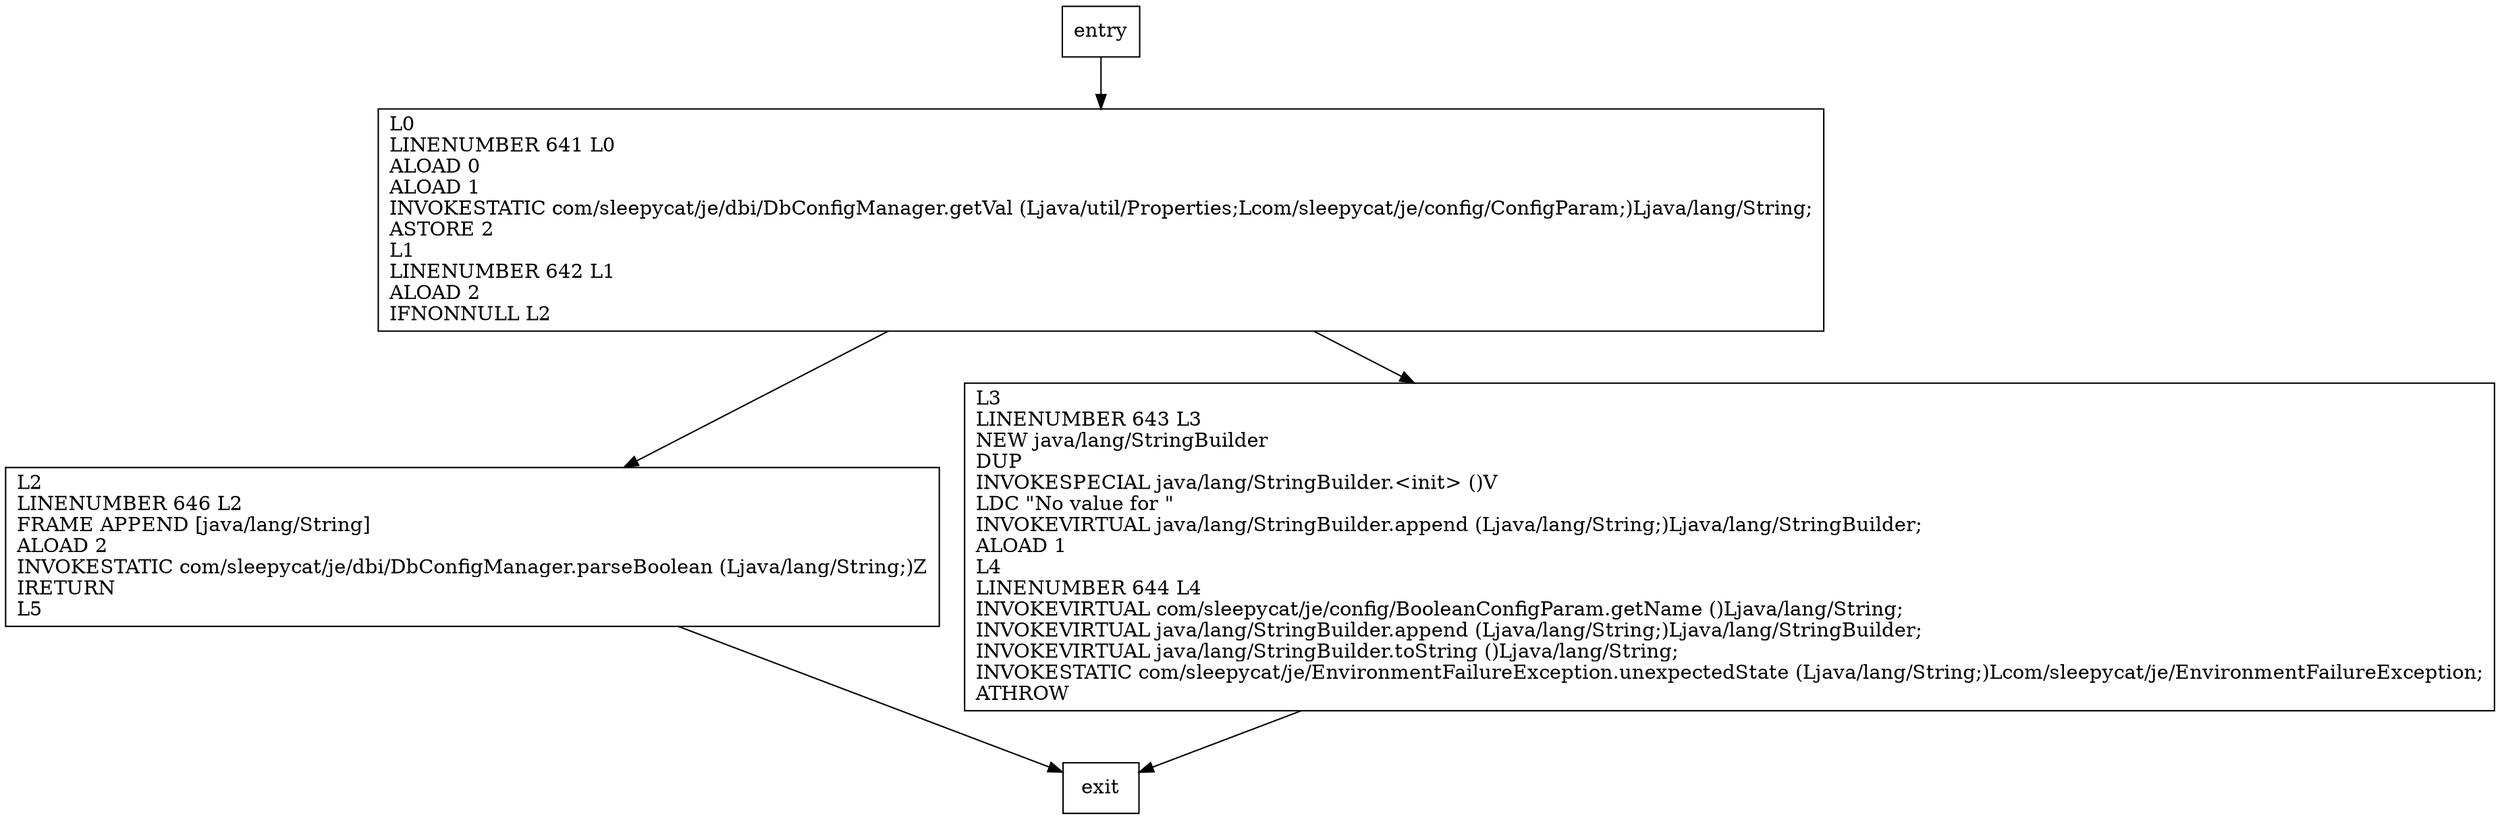 digraph getBooleanVal {
node [shape=record];
1345260167 [label="L0\lLINENUMBER 641 L0\lALOAD 0\lALOAD 1\lINVOKESTATIC com/sleepycat/je/dbi/DbConfigManager.getVal (Ljava/util/Properties;Lcom/sleepycat/je/config/ConfigParam;)Ljava/lang/String;\lASTORE 2\lL1\lLINENUMBER 642 L1\lALOAD 2\lIFNONNULL L2\l"];
1441138016 [label="L2\lLINENUMBER 646 L2\lFRAME APPEND [java/lang/String]\lALOAD 2\lINVOKESTATIC com/sleepycat/je/dbi/DbConfigManager.parseBoolean (Ljava/lang/String;)Z\lIRETURN\lL5\l"];
1088806697 [label="L3\lLINENUMBER 643 L3\lNEW java/lang/StringBuilder\lDUP\lINVOKESPECIAL java/lang/StringBuilder.\<init\> ()V\lLDC \"No value for \"\lINVOKEVIRTUAL java/lang/StringBuilder.append (Ljava/lang/String;)Ljava/lang/StringBuilder;\lALOAD 1\lL4\lLINENUMBER 644 L4\lINVOKEVIRTUAL com/sleepycat/je/config/BooleanConfigParam.getName ()Ljava/lang/String;\lINVOKEVIRTUAL java/lang/StringBuilder.append (Ljava/lang/String;)Ljava/lang/StringBuilder;\lINVOKEVIRTUAL java/lang/StringBuilder.toString ()Ljava/lang/String;\lINVOKESTATIC com/sleepycat/je/EnvironmentFailureException.unexpectedState (Ljava/lang/String;)Lcom/sleepycat/je/EnvironmentFailureException;\lATHROW\l"];
entry;
exit;
1345260167 -> 1441138016
1345260167 -> 1088806697
entry -> 1345260167
1441138016 -> exit
1088806697 -> exit
}
